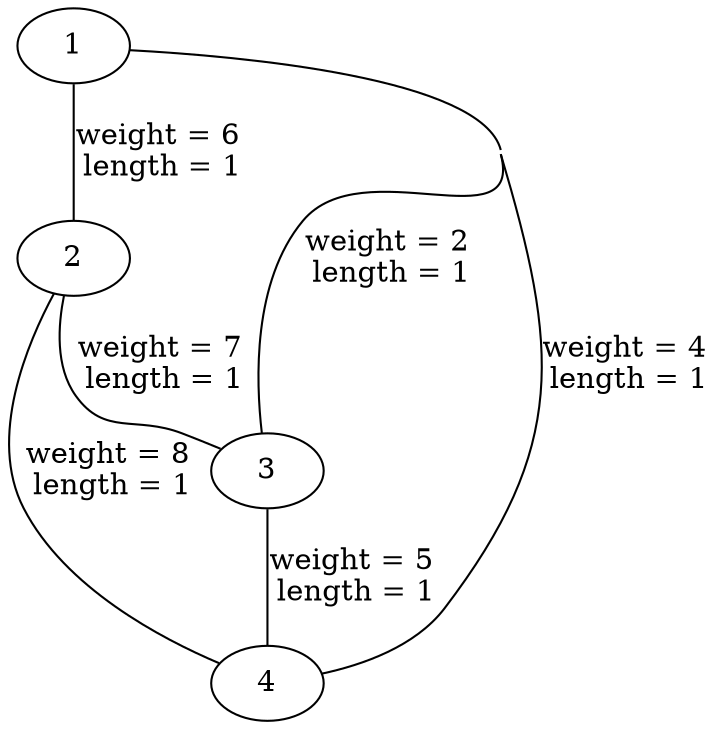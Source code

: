 // Graph visualisation
graph "Graph" {
	graph [concentrate=True]
	1
	2
	3
	4
	1 -- 2 [label="weight = 6
 length = 1" weight=6]
	1 -- 3 [label="weight = 2
 length = 1" weight=2]
	1 -- 4 [label="weight = 4
 length = 1" weight=4]
	2 -- 3 [label="weight = 7
 length = 1" weight=7]
	2 -- 4 [label="weight = 8
 length = 1" weight=8]
	3 -- 4 [label="weight = 5
 length = 1" weight=5]
}
